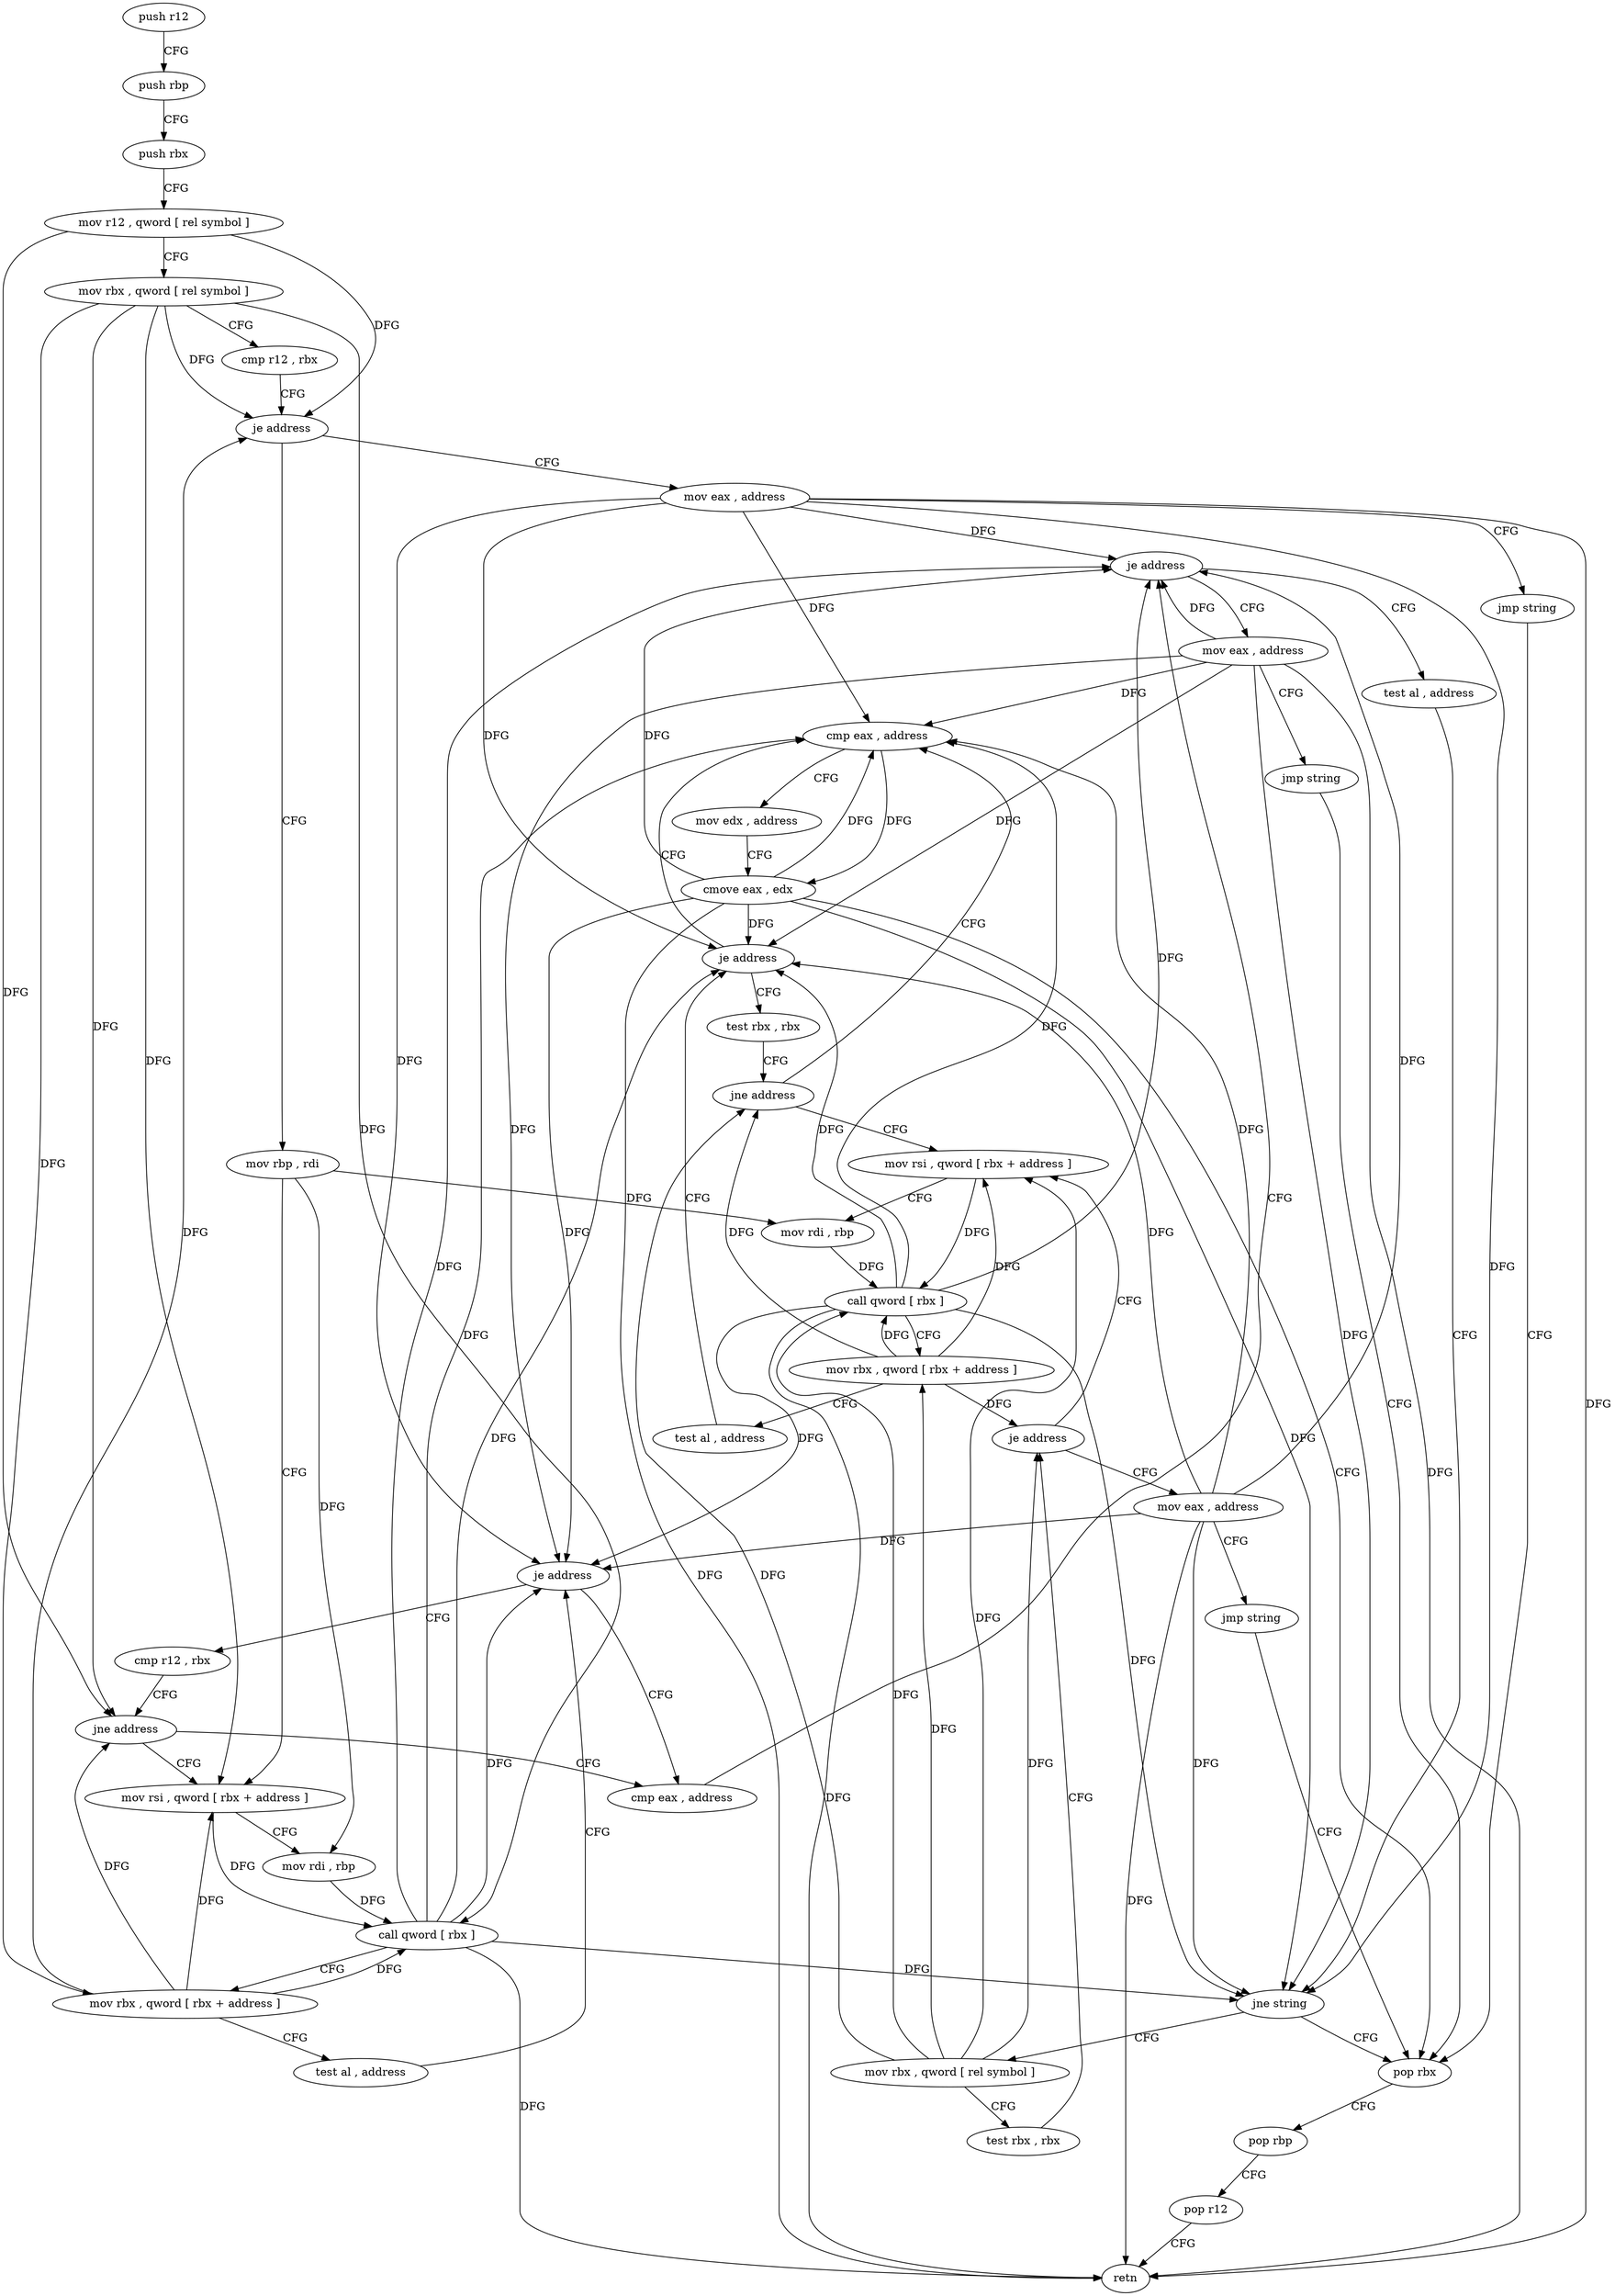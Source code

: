 digraph "func" {
"4204641" [label = "push r12" ]
"4204643" [label = "push rbp" ]
"4204644" [label = "push rbx" ]
"4204645" [label = "mov r12 , qword [ rel symbol ]" ]
"4204652" [label = "mov rbx , qword [ rel symbol ]" ]
"4204659" [label = "cmp r12 , rbx" ]
"4204662" [label = "je address" ]
"4204748" [label = "mov eax , address" ]
"4204664" [label = "mov rbp , rdi" ]
"4204753" [label = "jmp string" ]
"4204743" [label = "pop rbx" ]
"4204667" [label = "mov rsi , qword [ rbx + address ]" ]
"4204744" [label = "pop rbp" ]
"4204745" [label = "pop r12" ]
"4204747" [label = "retn" ]
"4204689" [label = "cmp eax , address" ]
"4204692" [label = "je address" ]
"4204755" [label = "mov eax , address" ]
"4204694" [label = "test al , address" ]
"4204684" [label = "cmp r12 , rbx" ]
"4204687" [label = "jne address" ]
"4204760" [label = "jmp string" ]
"4204696" [label = "jne string" ]
"4204698" [label = "mov rbx , qword [ rel symbol ]" ]
"4204671" [label = "mov rdi , rbp" ]
"4204674" [label = "call qword [ rbx ]" ]
"4204676" [label = "mov rbx , qword [ rbx + address ]" ]
"4204680" [label = "test al , address" ]
"4204682" [label = "je address" ]
"4204705" [label = "test rbx , rbx" ]
"4204708" [label = "je address" ]
"4204762" [label = "mov eax , address" ]
"4204710" [label = "mov rsi , qword [ rbx + address ]" ]
"4204767" [label = "jmp string" ]
"4204714" [label = "mov rdi , rbp" ]
"4204717" [label = "call qword [ rbx ]" ]
"4204719" [label = "mov rbx , qword [ rbx + address ]" ]
"4204723" [label = "test al , address" ]
"4204725" [label = "je address" ]
"4204732" [label = "cmp eax , address" ]
"4204727" [label = "test rbx , rbx" ]
"4204735" [label = "mov edx , address" ]
"4204740" [label = "cmove eax , edx" ]
"4204730" [label = "jne address" ]
"4204641" -> "4204643" [ label = "CFG" ]
"4204643" -> "4204644" [ label = "CFG" ]
"4204644" -> "4204645" [ label = "CFG" ]
"4204645" -> "4204652" [ label = "CFG" ]
"4204645" -> "4204662" [ label = "DFG" ]
"4204645" -> "4204687" [ label = "DFG" ]
"4204652" -> "4204659" [ label = "CFG" ]
"4204652" -> "4204662" [ label = "DFG" ]
"4204652" -> "4204667" [ label = "DFG" ]
"4204652" -> "4204674" [ label = "DFG" ]
"4204652" -> "4204676" [ label = "DFG" ]
"4204652" -> "4204687" [ label = "DFG" ]
"4204659" -> "4204662" [ label = "CFG" ]
"4204662" -> "4204748" [ label = "CFG" ]
"4204662" -> "4204664" [ label = "CFG" ]
"4204748" -> "4204753" [ label = "CFG" ]
"4204748" -> "4204747" [ label = "DFG" ]
"4204748" -> "4204682" [ label = "DFG" ]
"4204748" -> "4204692" [ label = "DFG" ]
"4204748" -> "4204696" [ label = "DFG" ]
"4204748" -> "4204725" [ label = "DFG" ]
"4204748" -> "4204732" [ label = "DFG" ]
"4204664" -> "4204667" [ label = "CFG" ]
"4204664" -> "4204671" [ label = "DFG" ]
"4204664" -> "4204714" [ label = "DFG" ]
"4204753" -> "4204743" [ label = "CFG" ]
"4204743" -> "4204744" [ label = "CFG" ]
"4204667" -> "4204671" [ label = "CFG" ]
"4204667" -> "4204674" [ label = "DFG" ]
"4204744" -> "4204745" [ label = "CFG" ]
"4204745" -> "4204747" [ label = "CFG" ]
"4204689" -> "4204692" [ label = "CFG" ]
"4204692" -> "4204755" [ label = "CFG" ]
"4204692" -> "4204694" [ label = "CFG" ]
"4204755" -> "4204760" [ label = "CFG" ]
"4204755" -> "4204682" [ label = "DFG" ]
"4204755" -> "4204692" [ label = "DFG" ]
"4204755" -> "4204747" [ label = "DFG" ]
"4204755" -> "4204696" [ label = "DFG" ]
"4204755" -> "4204725" [ label = "DFG" ]
"4204755" -> "4204732" [ label = "DFG" ]
"4204694" -> "4204696" [ label = "CFG" ]
"4204684" -> "4204687" [ label = "CFG" ]
"4204687" -> "4204667" [ label = "CFG" ]
"4204687" -> "4204689" [ label = "CFG" ]
"4204760" -> "4204743" [ label = "CFG" ]
"4204696" -> "4204743" [ label = "CFG" ]
"4204696" -> "4204698" [ label = "CFG" ]
"4204698" -> "4204705" [ label = "CFG" ]
"4204698" -> "4204708" [ label = "DFG" ]
"4204698" -> "4204710" [ label = "DFG" ]
"4204698" -> "4204717" [ label = "DFG" ]
"4204698" -> "4204719" [ label = "DFG" ]
"4204698" -> "4204730" [ label = "DFG" ]
"4204671" -> "4204674" [ label = "DFG" ]
"4204674" -> "4204676" [ label = "CFG" ]
"4204674" -> "4204747" [ label = "DFG" ]
"4204674" -> "4204682" [ label = "DFG" ]
"4204674" -> "4204692" [ label = "DFG" ]
"4204674" -> "4204696" [ label = "DFG" ]
"4204674" -> "4204725" [ label = "DFG" ]
"4204674" -> "4204732" [ label = "DFG" ]
"4204676" -> "4204680" [ label = "CFG" ]
"4204676" -> "4204662" [ label = "DFG" ]
"4204676" -> "4204667" [ label = "DFG" ]
"4204676" -> "4204674" [ label = "DFG" ]
"4204676" -> "4204687" [ label = "DFG" ]
"4204680" -> "4204682" [ label = "CFG" ]
"4204682" -> "4204689" [ label = "CFG" ]
"4204682" -> "4204684" [ label = "CFG" ]
"4204705" -> "4204708" [ label = "CFG" ]
"4204708" -> "4204762" [ label = "CFG" ]
"4204708" -> "4204710" [ label = "CFG" ]
"4204762" -> "4204767" [ label = "CFG" ]
"4204762" -> "4204682" [ label = "DFG" ]
"4204762" -> "4204692" [ label = "DFG" ]
"4204762" -> "4204696" [ label = "DFG" ]
"4204762" -> "4204747" [ label = "DFG" ]
"4204762" -> "4204725" [ label = "DFG" ]
"4204762" -> "4204732" [ label = "DFG" ]
"4204710" -> "4204714" [ label = "CFG" ]
"4204710" -> "4204717" [ label = "DFG" ]
"4204767" -> "4204743" [ label = "CFG" ]
"4204714" -> "4204717" [ label = "DFG" ]
"4204717" -> "4204719" [ label = "CFG" ]
"4204717" -> "4204682" [ label = "DFG" ]
"4204717" -> "4204692" [ label = "DFG" ]
"4204717" -> "4204696" [ label = "DFG" ]
"4204717" -> "4204747" [ label = "DFG" ]
"4204717" -> "4204725" [ label = "DFG" ]
"4204717" -> "4204732" [ label = "DFG" ]
"4204719" -> "4204723" [ label = "CFG" ]
"4204719" -> "4204708" [ label = "DFG" ]
"4204719" -> "4204710" [ label = "DFG" ]
"4204719" -> "4204717" [ label = "DFG" ]
"4204719" -> "4204730" [ label = "DFG" ]
"4204723" -> "4204725" [ label = "CFG" ]
"4204725" -> "4204732" [ label = "CFG" ]
"4204725" -> "4204727" [ label = "CFG" ]
"4204732" -> "4204735" [ label = "CFG" ]
"4204732" -> "4204740" [ label = "DFG" ]
"4204727" -> "4204730" [ label = "CFG" ]
"4204735" -> "4204740" [ label = "CFG" ]
"4204740" -> "4204743" [ label = "CFG" ]
"4204740" -> "4204682" [ label = "DFG" ]
"4204740" -> "4204692" [ label = "DFG" ]
"4204740" -> "4204696" [ label = "DFG" ]
"4204740" -> "4204725" [ label = "DFG" ]
"4204740" -> "4204732" [ label = "DFG" ]
"4204740" -> "4204747" [ label = "DFG" ]
"4204730" -> "4204710" [ label = "CFG" ]
"4204730" -> "4204732" [ label = "CFG" ]
}
